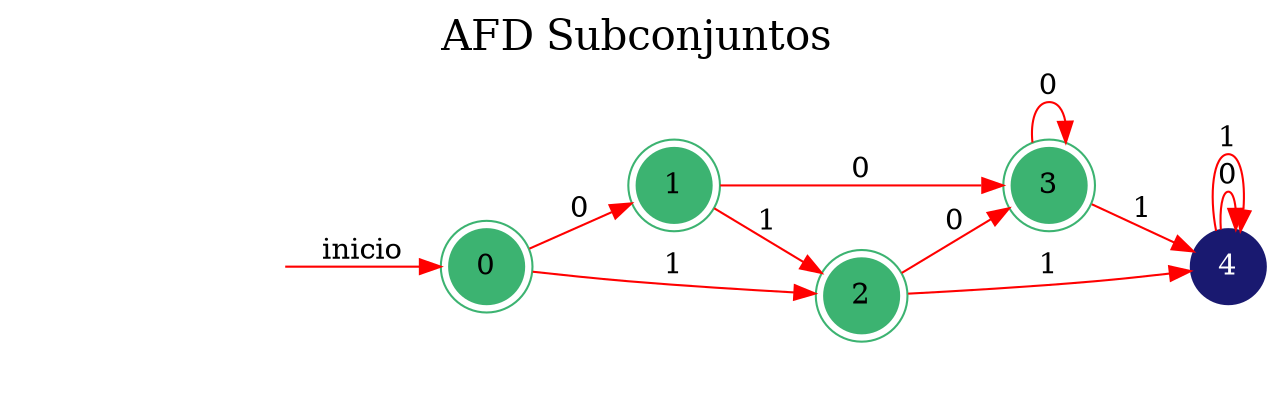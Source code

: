 digraph automata_finito {
	rankdir=LR;
	graph [label="AFD Subconjuntos", labelloc=t, fontsize=20]; 
	node [shape=doublecircle, style = filled,color = mediumseagreen]; 0 1 2 3;
	node [shape=circle];
	node [color=midnightblue,fontcolor=white];
	edge [color=red];
	secret_node [style=invis];
	secret_node -> 0 [label="inicio"];
	0 -> 1 [label="0"];
	0 -> 2 [label="1"];
	1 -> 3 [label="0"];
	1 -> 2 [label="1"];
	2 -> 3 [label="0"];
	2 -> 4 [label="1"];
	3 -> 3 [label="0"];
	3 -> 4 [label="1"];
	4 -> 4 [label="0"];
	4 -> 4 [label="1"];
}